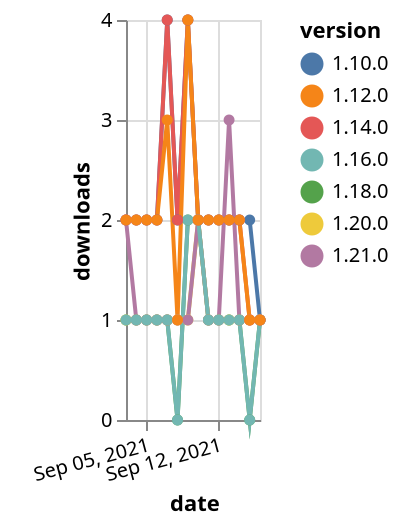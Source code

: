 {"$schema": "https://vega.github.io/schema/vega-lite/v5.json", "description": "A simple bar chart with embedded data.", "data": {"values": [{"date": "2021-09-03", "total": 192, "delta": 1, "version": "1.18.0"}, {"date": "2021-09-04", "total": 193, "delta": 1, "version": "1.18.0"}, {"date": "2021-09-05", "total": 194, "delta": 1, "version": "1.18.0"}, {"date": "2021-09-06", "total": 195, "delta": 1, "version": "1.18.0"}, {"date": "2021-09-07", "total": 196, "delta": 1, "version": "1.18.0"}, {"date": "2021-09-08", "total": 196, "delta": 0, "version": "1.18.0"}, {"date": "2021-09-09", "total": 198, "delta": 2, "version": "1.18.0"}, {"date": "2021-09-10", "total": 200, "delta": 2, "version": "1.18.0"}, {"date": "2021-09-11", "total": 201, "delta": 1, "version": "1.18.0"}, {"date": "2021-09-12", "total": 202, "delta": 1, "version": "1.18.0"}, {"date": "2021-09-13", "total": 203, "delta": 1, "version": "1.18.0"}, {"date": "2021-09-14", "total": 204, "delta": 1, "version": "1.18.0"}, {"date": "2021-09-15", "total": 204, "delta": 0, "version": "1.18.0"}, {"date": "2021-09-16", "total": 205, "delta": 1, "version": "1.18.0"}, {"date": "2021-09-03", "total": 3099, "delta": 2, "version": "1.10.0"}, {"date": "2021-09-04", "total": 3101, "delta": 2, "version": "1.10.0"}, {"date": "2021-09-05", "total": 3103, "delta": 2, "version": "1.10.0"}, {"date": "2021-09-06", "total": 3105, "delta": 2, "version": "1.10.0"}, {"date": "2021-09-07", "total": 3109, "delta": 4, "version": "1.10.0"}, {"date": "2021-09-08", "total": 3111, "delta": 2, "version": "1.10.0"}, {"date": "2021-09-09", "total": 3115, "delta": 4, "version": "1.10.0"}, {"date": "2021-09-10", "total": 3117, "delta": 2, "version": "1.10.0"}, {"date": "2021-09-11", "total": 3119, "delta": 2, "version": "1.10.0"}, {"date": "2021-09-12", "total": 3121, "delta": 2, "version": "1.10.0"}, {"date": "2021-09-13", "total": 3123, "delta": 2, "version": "1.10.0"}, {"date": "2021-09-14", "total": 3125, "delta": 2, "version": "1.10.0"}, {"date": "2021-09-15", "total": 3127, "delta": 2, "version": "1.10.0"}, {"date": "2021-09-16", "total": 3128, "delta": 1, "version": "1.10.0"}, {"date": "2021-09-03", "total": 180, "delta": 1, "version": "1.20.0"}, {"date": "2021-09-04", "total": 181, "delta": 1, "version": "1.20.0"}, {"date": "2021-09-05", "total": 182, "delta": 1, "version": "1.20.0"}, {"date": "2021-09-06", "total": 183, "delta": 1, "version": "1.20.0"}, {"date": "2021-09-07", "total": 184, "delta": 1, "version": "1.20.0"}, {"date": "2021-09-08", "total": 185, "delta": 1, "version": "1.20.0"}, {"date": "2021-09-09", "total": 186, "delta": 1, "version": "1.20.0"}, {"date": "2021-09-10", "total": 188, "delta": 2, "version": "1.20.0"}, {"date": "2021-09-11", "total": 189, "delta": 1, "version": "1.20.0"}, {"date": "2021-09-12", "total": 190, "delta": 1, "version": "1.20.0"}, {"date": "2021-09-13", "total": 191, "delta": 1, "version": "1.20.0"}, {"date": "2021-09-14", "total": 192, "delta": 1, "version": "1.20.0"}, {"date": "2021-09-15", "total": 193, "delta": 1, "version": "1.20.0"}, {"date": "2021-09-16", "total": 194, "delta": 1, "version": "1.20.0"}, {"date": "2021-09-03", "total": 161, "delta": 2, "version": "1.21.0"}, {"date": "2021-09-04", "total": 162, "delta": 1, "version": "1.21.0"}, {"date": "2021-09-05", "total": 163, "delta": 1, "version": "1.21.0"}, {"date": "2021-09-06", "total": 164, "delta": 1, "version": "1.21.0"}, {"date": "2021-09-07", "total": 165, "delta": 1, "version": "1.21.0"}, {"date": "2021-09-08", "total": 166, "delta": 1, "version": "1.21.0"}, {"date": "2021-09-09", "total": 167, "delta": 1, "version": "1.21.0"}, {"date": "2021-09-10", "total": 169, "delta": 2, "version": "1.21.0"}, {"date": "2021-09-11", "total": 170, "delta": 1, "version": "1.21.0"}, {"date": "2021-09-12", "total": 171, "delta": 1, "version": "1.21.0"}, {"date": "2021-09-13", "total": 174, "delta": 3, "version": "1.21.0"}, {"date": "2021-09-14", "total": 175, "delta": 1, "version": "1.21.0"}, {"date": "2021-09-15", "total": 176, "delta": 1, "version": "1.21.0"}, {"date": "2021-09-16", "total": 177, "delta": 1, "version": "1.21.0"}, {"date": "2021-09-03", "total": 238, "delta": 1, "version": "1.16.0"}, {"date": "2021-09-04", "total": 239, "delta": 1, "version": "1.16.0"}, {"date": "2021-09-05", "total": 240, "delta": 1, "version": "1.16.0"}, {"date": "2021-09-06", "total": 241, "delta": 1, "version": "1.16.0"}, {"date": "2021-09-07", "total": 242, "delta": 1, "version": "1.16.0"}, {"date": "2021-09-08", "total": 242, "delta": 0, "version": "1.16.0"}, {"date": "2021-09-09", "total": 244, "delta": 2, "version": "1.16.0"}, {"date": "2021-09-10", "total": 246, "delta": 2, "version": "1.16.0"}, {"date": "2021-09-11", "total": 247, "delta": 1, "version": "1.16.0"}, {"date": "2021-09-12", "total": 248, "delta": 1, "version": "1.16.0"}, {"date": "2021-09-13", "total": 249, "delta": 1, "version": "1.16.0"}, {"date": "2021-09-14", "total": 250, "delta": 1, "version": "1.16.0"}, {"date": "2021-09-15", "total": 250, "delta": 0, "version": "1.16.0"}, {"date": "2021-09-16", "total": 251, "delta": 1, "version": "1.16.0"}, {"date": "2021-09-03", "total": 2469, "delta": 2, "version": "1.14.0"}, {"date": "2021-09-04", "total": 2471, "delta": 2, "version": "1.14.0"}, {"date": "2021-09-05", "total": 2473, "delta": 2, "version": "1.14.0"}, {"date": "2021-09-06", "total": 2475, "delta": 2, "version": "1.14.0"}, {"date": "2021-09-07", "total": 2479, "delta": 4, "version": "1.14.0"}, {"date": "2021-09-08", "total": 2481, "delta": 2, "version": "1.14.0"}, {"date": "2021-09-09", "total": 2485, "delta": 4, "version": "1.14.0"}, {"date": "2021-09-10", "total": 2487, "delta": 2, "version": "1.14.0"}, {"date": "2021-09-11", "total": 2489, "delta": 2, "version": "1.14.0"}, {"date": "2021-09-12", "total": 2491, "delta": 2, "version": "1.14.0"}, {"date": "2021-09-13", "total": 2493, "delta": 2, "version": "1.14.0"}, {"date": "2021-09-14", "total": 2495, "delta": 2, "version": "1.14.0"}, {"date": "2021-09-15", "total": 2496, "delta": 1, "version": "1.14.0"}, {"date": "2021-09-16", "total": 2497, "delta": 1, "version": "1.14.0"}, {"date": "2021-09-03", "total": 2563, "delta": 2, "version": "1.12.0"}, {"date": "2021-09-04", "total": 2565, "delta": 2, "version": "1.12.0"}, {"date": "2021-09-05", "total": 2567, "delta": 2, "version": "1.12.0"}, {"date": "2021-09-06", "total": 2569, "delta": 2, "version": "1.12.0"}, {"date": "2021-09-07", "total": 2572, "delta": 3, "version": "1.12.0"}, {"date": "2021-09-08", "total": 2573, "delta": 1, "version": "1.12.0"}, {"date": "2021-09-09", "total": 2577, "delta": 4, "version": "1.12.0"}, {"date": "2021-09-10", "total": 2579, "delta": 2, "version": "1.12.0"}, {"date": "2021-09-11", "total": 2581, "delta": 2, "version": "1.12.0"}, {"date": "2021-09-12", "total": 2583, "delta": 2, "version": "1.12.0"}, {"date": "2021-09-13", "total": 2585, "delta": 2, "version": "1.12.0"}, {"date": "2021-09-14", "total": 2587, "delta": 2, "version": "1.12.0"}, {"date": "2021-09-15", "total": 2588, "delta": 1, "version": "1.12.0"}, {"date": "2021-09-16", "total": 2589, "delta": 1, "version": "1.12.0"}]}, "width": "container", "mark": {"type": "line", "point": {"filled": true}}, "encoding": {"x": {"field": "date", "type": "temporal", "timeUnit": "yearmonthdate", "title": "date", "axis": {"labelAngle": -15}}, "y": {"field": "delta", "type": "quantitative", "title": "downloads"}, "color": {"field": "version", "type": "nominal"}, "tooltip": {"field": "delta"}}}